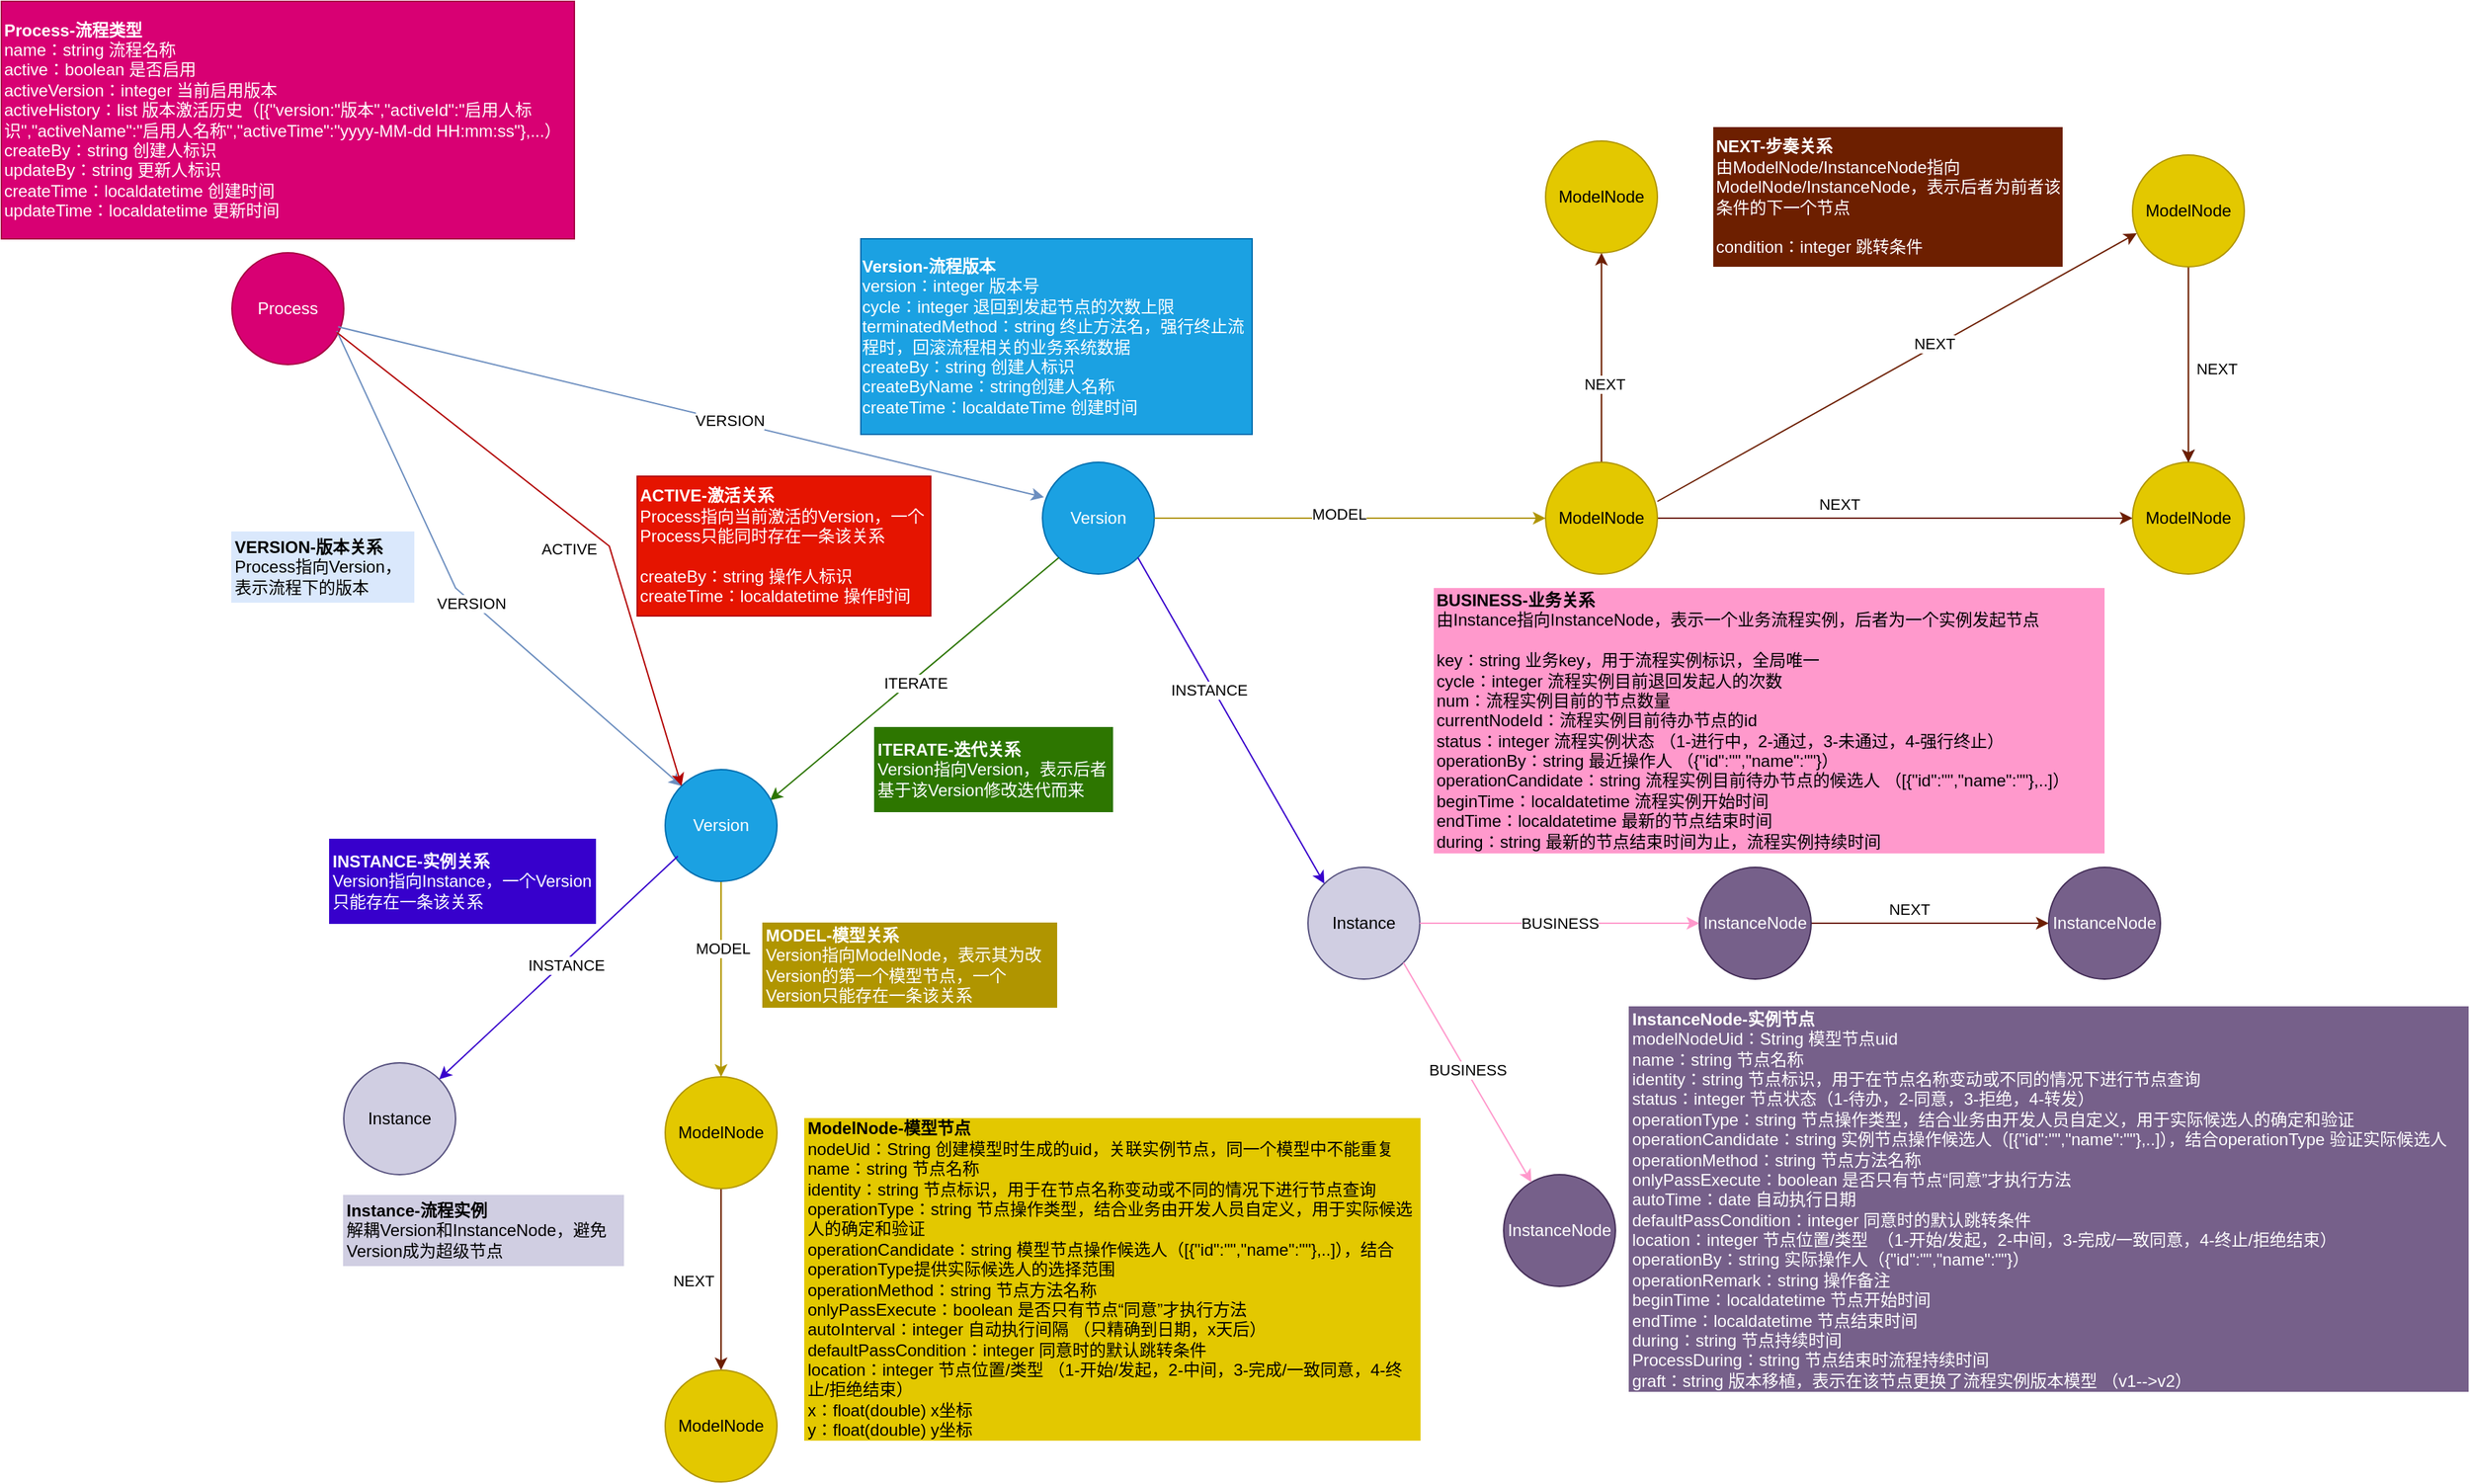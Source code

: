 <mxfile version="24.4.4" type="device">
  <diagram name="第 1 页" id="mvng7VXiiR6nbuOvjNEm">
    <mxGraphModel dx="2261" dy="1915" grid="1" gridSize="10" guides="1" tooltips="1" connect="1" arrows="1" fold="1" page="1" pageScale="1" pageWidth="827" pageHeight="1169" math="0" shadow="0">
      <root>
        <mxCell id="0" />
        <mxCell id="1" parent="0" />
        <mxCell id="gAPJxlzcZR4D2_HXCBE--2" value="Process" style="ellipse;whiteSpace=wrap;html=1;aspect=fixed;fillColor=#d80073;strokeColor=#A50040;fontColor=#ffffff;" parent="1" vertex="1">
          <mxGeometry x="-390" y="90" width="80" height="80" as="geometry" />
        </mxCell>
        <mxCell id="gAPJxlzcZR4D2_HXCBE--67" value="" style="edgeStyle=orthogonalEdgeStyle;rounded=0;orthogonalLoop=1;jettySize=auto;html=1;exitX=0.5;exitY=1;exitDx=0;exitDy=0;fillColor=#e3c800;strokeColor=#B09500;" parent="1" source="gAPJxlzcZR4D2_HXCBE--11" target="gAPJxlzcZR4D2_HXCBE--66" edge="1">
          <mxGeometry relative="1" as="geometry" />
        </mxCell>
        <mxCell id="gAPJxlzcZR4D2_HXCBE--68" value="MODEL" style="edgeLabel;html=1;align=center;verticalAlign=middle;resizable=0;points=[];" parent="gAPJxlzcZR4D2_HXCBE--67" vertex="1" connectable="0">
          <mxGeometry x="-0.3" y="-1" relative="1" as="geometry">
            <mxPoint x="2" y="-1" as="offset" />
          </mxGeometry>
        </mxCell>
        <mxCell id="gAPJxlzcZR4D2_HXCBE--7" value="Version" style="ellipse;whiteSpace=wrap;html=1;aspect=fixed;fillColor=#1ba1e2;strokeColor=#006EAF;fontColor=#ffffff;" parent="1" vertex="1">
          <mxGeometry x="190" y="240" width="80" height="80" as="geometry" />
        </mxCell>
        <mxCell id="gAPJxlzcZR4D2_HXCBE--8" value="" style="endArrow=classic;html=1;rounded=0;fillColor=#dae8fc;strokeColor=#6c8ebf;shadow=0;entryX=0.013;entryY=0.313;entryDx=0;entryDy=0;entryPerimeter=0;exitX=0.95;exitY=0.663;exitDx=0;exitDy=0;exitPerimeter=0;" parent="1" source="gAPJxlzcZR4D2_HXCBE--2" target="gAPJxlzcZR4D2_HXCBE--7" edge="1">
          <mxGeometry width="50" height="50" relative="1" as="geometry">
            <mxPoint x="-310" y="150" as="sourcePoint" />
            <mxPoint x="200" y="270" as="targetPoint" />
          </mxGeometry>
        </mxCell>
        <mxCell id="gAPJxlzcZR4D2_HXCBE--9" value="VERSION" style="edgeLabel;html=1;align=center;verticalAlign=middle;resizable=0;points=[];" parent="gAPJxlzcZR4D2_HXCBE--8" vertex="1" connectable="0">
          <mxGeometry x="0.108" y="1" relative="1" as="geometry">
            <mxPoint as="offset" />
          </mxGeometry>
        </mxCell>
        <mxCell id="gAPJxlzcZR4D2_HXCBE--10" value="" style="endArrow=classic;html=1;rounded=0;entryX=0.938;entryY=0.275;entryDx=0;entryDy=0;entryPerimeter=0;exitX=0;exitY=1;exitDx=0;exitDy=0;fillColor=#60a917;strokeColor=#2D7600;" parent="1" source="gAPJxlzcZR4D2_HXCBE--7" target="gAPJxlzcZR4D2_HXCBE--11" edge="1">
          <mxGeometry width="50" height="50" relative="1" as="geometry">
            <mxPoint x="196.695" y="300.005" as="sourcePoint" />
            <mxPoint x="158" y="349" as="targetPoint" />
            <Array as="points" />
          </mxGeometry>
        </mxCell>
        <mxCell id="gAPJxlzcZR4D2_HXCBE--16" value="&lt;div style=&quot;background-color: rgb(30, 31, 34);&quot;&gt;&lt;pre style=&quot;&quot;&gt;&lt;font color=&quot;#bcbec4&quot; face=&quot;Times New Roman&quot;&gt;&lt;span style=&quot;font-size: 13.5pt;&quot;&gt;&lt;br&gt;&lt;/span&gt;&lt;/font&gt;&lt;/pre&gt;&lt;/div&gt;" style="edgeLabel;html=1;align=center;verticalAlign=middle;resizable=0;points=[];" parent="gAPJxlzcZR4D2_HXCBE--10" vertex="1" connectable="0">
          <mxGeometry x="-0.096" y="5" relative="1" as="geometry">
            <mxPoint as="offset" />
          </mxGeometry>
        </mxCell>
        <mxCell id="gAPJxlzcZR4D2_HXCBE--17" value="ITERATE" style="edgeLabel;html=1;align=center;verticalAlign=middle;resizable=0;points=[];" parent="gAPJxlzcZR4D2_HXCBE--10" vertex="1" connectable="0">
          <mxGeometry x="0.007" y="2" relative="1" as="geometry">
            <mxPoint as="offset" />
          </mxGeometry>
        </mxCell>
        <mxCell id="gAPJxlzcZR4D2_HXCBE--22" style="edgeStyle=orthogonalEdgeStyle;rounded=0;orthogonalLoop=1;jettySize=auto;html=1;exitX=1;exitY=0.5;exitDx=0;exitDy=0;fillColor=#e3c800;strokeColor=#B09500;" parent="1" source="gAPJxlzcZR4D2_HXCBE--7" target="gAPJxlzcZR4D2_HXCBE--21" edge="1">
          <mxGeometry relative="1" as="geometry" />
        </mxCell>
        <mxCell id="gAPJxlzcZR4D2_HXCBE--23" value="MODEL" style="edgeLabel;html=1;align=center;verticalAlign=middle;resizable=0;points=[];" parent="gAPJxlzcZR4D2_HXCBE--22" vertex="1" connectable="0">
          <mxGeometry x="-0.057" y="3" relative="1" as="geometry">
            <mxPoint as="offset" />
          </mxGeometry>
        </mxCell>
        <mxCell id="gAPJxlzcZR4D2_HXCBE--11" value="Version" style="ellipse;whiteSpace=wrap;html=1;aspect=fixed;fillColor=#1ba1e2;strokeColor=#006EAF;fontColor=#ffffff;" parent="1" vertex="1">
          <mxGeometry x="-80" y="460" width="80" height="80" as="geometry" />
        </mxCell>
        <mxCell id="gAPJxlzcZR4D2_HXCBE--12" value="" style="endArrow=classic;html=1;rounded=0;entryX=0;entryY=0;entryDx=0;entryDy=0;fillColor=#dae8fc;strokeColor=#6c8ebf;exitX=0.938;exitY=0.7;exitDx=0;exitDy=0;exitPerimeter=0;" parent="1" source="gAPJxlzcZR4D2_HXCBE--2" target="gAPJxlzcZR4D2_HXCBE--11" edge="1">
          <mxGeometry width="50" height="50" relative="1" as="geometry">
            <mxPoint x="-341" y="171" as="sourcePoint" />
            <mxPoint x="440" y="360" as="targetPoint" />
            <Array as="points">
              <mxPoint x="-230" y="330" />
            </Array>
          </mxGeometry>
        </mxCell>
        <mxCell id="gAPJxlzcZR4D2_HXCBE--13" value="VERSION" style="edgeLabel;html=1;align=center;verticalAlign=middle;resizable=0;points=[];" parent="gAPJxlzcZR4D2_HXCBE--12" vertex="1" connectable="0">
          <mxGeometry x="0.043" y="-1" relative="1" as="geometry">
            <mxPoint as="offset" />
          </mxGeometry>
        </mxCell>
        <mxCell id="gAPJxlzcZR4D2_HXCBE--90" value="" style="edgeStyle=orthogonalEdgeStyle;rounded=0;orthogonalLoop=1;jettySize=auto;html=1;fillColor=#a0522d;strokeColor=#6D1F00;" parent="1" source="gAPJxlzcZR4D2_HXCBE--21" target="gAPJxlzcZR4D2_HXCBE--24" edge="1">
          <mxGeometry relative="1" as="geometry" />
        </mxCell>
        <mxCell id="gAPJxlzcZR4D2_HXCBE--91" value="NEXT" style="edgeLabel;html=1;align=center;verticalAlign=middle;resizable=0;points=[];" parent="gAPJxlzcZR4D2_HXCBE--90" vertex="1" connectable="0">
          <mxGeometry x="-0.267" y="3" relative="1" as="geometry">
            <mxPoint x="5" y="-7" as="offset" />
          </mxGeometry>
        </mxCell>
        <mxCell id="gAPJxlzcZR4D2_HXCBE--92" value="" style="edgeStyle=orthogonalEdgeStyle;rounded=0;orthogonalLoop=1;jettySize=auto;html=1;fillColor=#a0522d;strokeColor=#6D1F00;" parent="1" source="gAPJxlzcZR4D2_HXCBE--21" target="gAPJxlzcZR4D2_HXCBE--28" edge="1">
          <mxGeometry relative="1" as="geometry" />
        </mxCell>
        <mxCell id="gAPJxlzcZR4D2_HXCBE--93" value="NEXT" style="edgeLabel;html=1;align=center;verticalAlign=middle;resizable=0;points=[];" parent="gAPJxlzcZR4D2_HXCBE--92" vertex="1" connectable="0">
          <mxGeometry x="-0.25" y="-2" relative="1" as="geometry">
            <mxPoint as="offset" />
          </mxGeometry>
        </mxCell>
        <mxCell id="gAPJxlzcZR4D2_HXCBE--21" value="ModelNode" style="ellipse;whiteSpace=wrap;html=1;aspect=fixed;fillColor=#e3c800;fontColor=#000000;strokeColor=#B09500;" parent="1" vertex="1">
          <mxGeometry x="550" y="240" width="80" height="80" as="geometry" />
        </mxCell>
        <mxCell id="gAPJxlzcZR4D2_HXCBE--24" value="ModelNode" style="ellipse;whiteSpace=wrap;html=1;aspect=fixed;fillColor=#e3c800;fontColor=#000000;strokeColor=#B09500;" parent="1" vertex="1">
          <mxGeometry x="970" y="240" width="80" height="80" as="geometry" />
        </mxCell>
        <mxCell id="gAPJxlzcZR4D2_HXCBE--52" value="" style="edgeStyle=orthogonalEdgeStyle;rounded=0;orthogonalLoop=1;jettySize=auto;html=1;" parent="1" source="gAPJxlzcZR4D2_HXCBE--26" target="gAPJxlzcZR4D2_HXCBE--24" edge="1">
          <mxGeometry relative="1" as="geometry" />
        </mxCell>
        <mxCell id="gAPJxlzcZR4D2_HXCBE--53" value="NEXT" style="edgeLabel;html=1;align=center;verticalAlign=middle;resizable=0;points=[];" parent="gAPJxlzcZR4D2_HXCBE--52" vertex="1" connectable="0">
          <mxGeometry x="0.08" y="3" relative="1" as="geometry">
            <mxPoint x="17" y="-3" as="offset" />
          </mxGeometry>
        </mxCell>
        <mxCell id="gAPJxlzcZR4D2_HXCBE--28" value="ModelNode" style="ellipse;whiteSpace=wrap;html=1;aspect=fixed;fillColor=#e3c800;fontColor=#000000;strokeColor=#B09500;" parent="1" vertex="1">
          <mxGeometry x="550" y="10" width="80" height="80" as="geometry" />
        </mxCell>
        <mxCell id="gAPJxlzcZR4D2_HXCBE--54" value="" style="endArrow=classic;html=1;rounded=0;exitX=0.113;exitY=0.775;exitDx=0;exitDy=0;exitPerimeter=0;entryX=1;entryY=0;entryDx=0;entryDy=0;fillColor=#6a00ff;strokeColor=#3700CC;" parent="1" source="gAPJxlzcZR4D2_HXCBE--11" target="gAPJxlzcZR4D2_HXCBE--55" edge="1">
          <mxGeometry width="50" height="50" relative="1" as="geometry">
            <mxPoint x="12.76" y="460" as="sourcePoint" />
            <mxPoint x="-69.996" y="531.716" as="targetPoint" />
          </mxGeometry>
        </mxCell>
        <mxCell id="gAPJxlzcZR4D2_HXCBE--56" value="INSTANCE" style="edgeLabel;html=1;align=center;verticalAlign=middle;resizable=0;points=[];" parent="gAPJxlzcZR4D2_HXCBE--54" vertex="1" connectable="0">
          <mxGeometry x="-0.042" y="2" relative="1" as="geometry">
            <mxPoint as="offset" />
          </mxGeometry>
        </mxCell>
        <mxCell id="gAPJxlzcZR4D2_HXCBE--55" value="Instance" style="ellipse;whiteSpace=wrap;html=1;aspect=fixed;fillColor=#d0cee2;strokeColor=#56517e;" parent="1" vertex="1">
          <mxGeometry x="-310" y="670" width="80" height="80" as="geometry" />
        </mxCell>
        <mxCell id="gAPJxlzcZR4D2_HXCBE--58" value="Instance" style="ellipse;whiteSpace=wrap;html=1;aspect=fixed;fillColor=#d0cee2;strokeColor=#56517e;" parent="1" vertex="1">
          <mxGeometry x="380" y="530" width="80" height="80" as="geometry" />
        </mxCell>
        <mxCell id="gAPJxlzcZR4D2_HXCBE--60" value="" style="endArrow=classic;html=1;rounded=0;exitX=1;exitY=1;exitDx=0;exitDy=0;entryX=0;entryY=0;entryDx=0;entryDy=0;fillColor=#6a00ff;strokeColor=#3700CC;" parent="1" source="gAPJxlzcZR4D2_HXCBE--7" target="gAPJxlzcZR4D2_HXCBE--58" edge="1">
          <mxGeometry width="50" height="50" relative="1" as="geometry">
            <mxPoint x="390" y="360" as="sourcePoint" />
            <mxPoint x="440" y="310" as="targetPoint" />
          </mxGeometry>
        </mxCell>
        <mxCell id="gAPJxlzcZR4D2_HXCBE--72" value="INSTANCE" style="edgeLabel;html=1;align=center;verticalAlign=middle;resizable=0;points=[];" parent="gAPJxlzcZR4D2_HXCBE--60" vertex="1" connectable="0">
          <mxGeometry x="-0.196" y="-4" relative="1" as="geometry">
            <mxPoint y="-1" as="offset" />
          </mxGeometry>
        </mxCell>
        <mxCell id="gAPJxlzcZR4D2_HXCBE--70" value="" style="edgeStyle=orthogonalEdgeStyle;rounded=0;orthogonalLoop=1;jettySize=auto;html=1;fillColor=#a0522d;strokeColor=#6D1F00;" parent="1" source="gAPJxlzcZR4D2_HXCBE--66" target="gAPJxlzcZR4D2_HXCBE--69" edge="1">
          <mxGeometry relative="1" as="geometry" />
        </mxCell>
        <mxCell id="gAPJxlzcZR4D2_HXCBE--71" value="NEXT" style="edgeLabel;html=1;align=center;verticalAlign=middle;resizable=0;points=[];" parent="gAPJxlzcZR4D2_HXCBE--70" vertex="1" connectable="0">
          <mxGeometry x="-0.025" y="-3" relative="1" as="geometry">
            <mxPoint x="-17" y="2" as="offset" />
          </mxGeometry>
        </mxCell>
        <mxCell id="gAPJxlzcZR4D2_HXCBE--66" value="ModelNode" style="ellipse;whiteSpace=wrap;html=1;aspect=fixed;fillColor=#e3c800;fontColor=#000000;strokeColor=#B09500;" parent="1" vertex="1">
          <mxGeometry x="-80" y="680" width="80" height="80" as="geometry" />
        </mxCell>
        <mxCell id="gAPJxlzcZR4D2_HXCBE--69" value="ModelNode" style="ellipse;whiteSpace=wrap;html=1;aspect=fixed;fillColor=#e3c800;fontColor=#000000;strokeColor=#B09500;" parent="1" vertex="1">
          <mxGeometry x="-80" y="890" width="80" height="80" as="geometry" />
        </mxCell>
        <mxCell id="gAPJxlzcZR4D2_HXCBE--77" value="" style="edgeStyle=orthogonalEdgeStyle;rounded=0;orthogonalLoop=1;jettySize=auto;html=1;strokeColor=#6D1F00;" parent="1" source="gAPJxlzcZR4D2_HXCBE--73" target="gAPJxlzcZR4D2_HXCBE--76" edge="1">
          <mxGeometry relative="1" as="geometry" />
        </mxCell>
        <mxCell id="gAPJxlzcZR4D2_HXCBE--78" value="NEXT" style="edgeLabel;html=1;align=center;verticalAlign=middle;resizable=0;points=[];" parent="gAPJxlzcZR4D2_HXCBE--77" vertex="1" connectable="0">
          <mxGeometry x="-0.175" y="4" relative="1" as="geometry">
            <mxPoint y="-6" as="offset" />
          </mxGeometry>
        </mxCell>
        <mxCell id="gAPJxlzcZR4D2_HXCBE--73" value="InstanceNode" style="ellipse;whiteSpace=wrap;html=1;aspect=fixed;fillColor=#76608a;fontColor=#ffffff;strokeColor=#432D57;" parent="1" vertex="1">
          <mxGeometry x="660" y="530" width="80" height="80" as="geometry" />
        </mxCell>
        <mxCell id="gAPJxlzcZR4D2_HXCBE--75" value="BUSINESS" style="endArrow=classic;html=1;rounded=0;exitX=1;exitY=0.5;exitDx=0;exitDy=0;entryX=0;entryY=0.5;entryDx=0;entryDy=0;fillColor=#647687;strokeColor=#FF99CC;fontColor=#000000;" parent="1" source="gAPJxlzcZR4D2_HXCBE--58" target="gAPJxlzcZR4D2_HXCBE--73" edge="1">
          <mxGeometry width="50" height="50" relative="1" as="geometry">
            <mxPoint x="390" y="360" as="sourcePoint" />
            <mxPoint x="440" y="310" as="targetPoint" />
          </mxGeometry>
        </mxCell>
        <mxCell id="gAPJxlzcZR4D2_HXCBE--76" value="InstanceNode" style="ellipse;whiteSpace=wrap;html=1;aspect=fixed;fillColor=#76608a;fontColor=#ffffff;strokeColor=#432D57;" parent="1" vertex="1">
          <mxGeometry x="910" y="530" width="80" height="80" as="geometry" />
        </mxCell>
        <mxCell id="gAPJxlzcZR4D2_HXCBE--79" value="InstanceNode" style="ellipse;whiteSpace=wrap;html=1;aspect=fixed;fillColor=#76608a;fontColor=#ffffff;strokeColor=#432D57;" parent="1" vertex="1">
          <mxGeometry x="520" y="750" width="80" height="80" as="geometry" />
        </mxCell>
        <mxCell id="gAPJxlzcZR4D2_HXCBE--81" value="" style="endArrow=classic;html=1;rounded=0;exitX=1;exitY=1;exitDx=0;exitDy=0;fillColor=#647687;strokeColor=#FF99CC;" parent="1" source="gAPJxlzcZR4D2_HXCBE--58" target="gAPJxlzcZR4D2_HXCBE--79" edge="1">
          <mxGeometry width="50" height="50" relative="1" as="geometry">
            <mxPoint x="360" y="430" as="sourcePoint" />
            <mxPoint x="420" y="470" as="targetPoint" />
          </mxGeometry>
        </mxCell>
        <mxCell id="gAPJxlzcZR4D2_HXCBE--82" value="BUSINESS" style="edgeLabel;html=1;align=center;verticalAlign=middle;resizable=0;points=[];" parent="gAPJxlzcZR4D2_HXCBE--81" vertex="1" connectable="0">
          <mxGeometry x="-0.015" y="2" relative="1" as="geometry">
            <mxPoint x="-1" as="offset" />
          </mxGeometry>
        </mxCell>
        <mxCell id="gAPJxlzcZR4D2_HXCBE--83" value="" style="endArrow=classic;html=1;rounded=0;fillColor=#e51400;strokeColor=#B20000;entryX=0;entryY=0;entryDx=0;entryDy=0;exitX=0.938;exitY=0.713;exitDx=0;exitDy=0;exitPerimeter=0;" parent="1" source="gAPJxlzcZR4D2_HXCBE--2" target="gAPJxlzcZR4D2_HXCBE--11" edge="1">
          <mxGeometry width="50" height="50" relative="1" as="geometry">
            <mxPoint x="-310" y="150" as="sourcePoint" />
            <mxPoint x="20" y="410" as="targetPoint" />
            <Array as="points">
              <mxPoint x="-120" y="300" />
            </Array>
          </mxGeometry>
        </mxCell>
        <mxCell id="gAPJxlzcZR4D2_HXCBE--84" value="ACTIVE" style="edgeLabel;html=1;align=center;verticalAlign=middle;resizable=0;points=[];" parent="gAPJxlzcZR4D2_HXCBE--83" vertex="1" connectable="0">
          <mxGeometry x="-0.232" y="-1" relative="1" as="geometry">
            <mxPoint x="37" y="53" as="offset" />
          </mxGeometry>
        </mxCell>
        <mxCell id="gAPJxlzcZR4D2_HXCBE--89" value="" style="edgeStyle=orthogonalEdgeStyle;rounded=0;orthogonalLoop=1;jettySize=auto;html=1;fillColor=#a0522d;strokeColor=#6D1F00;" parent="1" source="gAPJxlzcZR4D2_HXCBE--26" target="gAPJxlzcZR4D2_HXCBE--24" edge="1">
          <mxGeometry relative="1" as="geometry" />
        </mxCell>
        <mxCell id="gAPJxlzcZR4D2_HXCBE--26" value="ModelNode" style="ellipse;whiteSpace=wrap;html=1;aspect=fixed;fillColor=#e3c800;fontColor=#000000;strokeColor=#B09500;" parent="1" vertex="1">
          <mxGeometry x="970" y="20" width="80" height="80" as="geometry" />
        </mxCell>
        <mxCell id="gAPJxlzcZR4D2_HXCBE--94" value="" style="endArrow=classic;html=1;rounded=0;entryX=0.038;entryY=0.7;entryDx=0;entryDy=0;fillColor=#a0522d;strokeColor=#6D1F00;exitX=1;exitY=0.35;exitDx=0;exitDy=0;exitPerimeter=0;entryPerimeter=0;" parent="1" source="gAPJxlzcZR4D2_HXCBE--21" target="gAPJxlzcZR4D2_HXCBE--26" edge="1">
          <mxGeometry width="50" height="50" relative="1" as="geometry">
            <mxPoint x="430" y="260" as="sourcePoint" />
            <mxPoint x="480" y="210" as="targetPoint" />
          </mxGeometry>
        </mxCell>
        <mxCell id="gAPJxlzcZR4D2_HXCBE--95" value="NEXT" style="edgeLabel;html=1;align=center;verticalAlign=middle;resizable=0;points=[];" parent="gAPJxlzcZR4D2_HXCBE--94" vertex="1" connectable="0">
          <mxGeometry x="0.16" y="2" relative="1" as="geometry">
            <mxPoint as="offset" />
          </mxGeometry>
        </mxCell>
        <mxCell id="gAPJxlzcZR4D2_HXCBE--110" value="&lt;div style=&quot;text-align: left;&quot;&gt;&lt;b&gt;Version-流程版本&lt;/b&gt;&lt;/div&gt;&lt;div style=&quot;text-align: left;&quot;&gt;version：integer 版本号&lt;/div&gt;&lt;div style=&quot;text-align: left;&quot;&gt;cycle：integer 退回到发起节点的次数上限&lt;/div&gt;&lt;div style=&quot;text-align: left;&quot;&gt;terminatedMethod：string 终止方法名，强行终止流程时，回滚流程相关的业务系统数据&lt;/div&gt;&lt;div style=&quot;text-align: left;&quot;&gt;createBy：string 创建人标识&lt;/div&gt;&lt;div style=&quot;text-align: left;&quot;&gt;createByName：string创建人名称&lt;/div&gt;&lt;div style=&quot;text-align: left;&quot;&gt;createTime：localdateTime 创建时间&lt;/div&gt;" style="text;html=1;align=center;verticalAlign=middle;whiteSpace=wrap;rounded=0;fillColor=#1ba1e2;fontColor=#ffffff;strokeColor=#006EAF;" parent="1" vertex="1">
          <mxGeometry x="60" y="80" width="280" height="140" as="geometry" />
        </mxCell>
        <mxCell id="gAPJxlzcZR4D2_HXCBE--115" value="&lt;div style=&quot;&quot;&gt;&lt;b style=&quot;background-color: initial;&quot;&gt;Process-流程类型&lt;/b&gt;&lt;/div&gt;&lt;div style=&quot;&quot;&gt;&lt;div style=&quot;&quot;&gt;name：string 流程名称&lt;/div&gt;&lt;div&gt;&lt;span style=&quot;background-color: initial;&quot;&gt;active：boolean 是否启用&lt;/span&gt;&lt;br&gt;&lt;/div&gt;&lt;div&gt;&lt;span style=&quot;background-color: initial;&quot;&gt;activeVersion：integer 当前启用版本&lt;/span&gt;&lt;br&gt;&lt;/div&gt;&lt;div&gt;&lt;span style=&quot;background-color: initial;&quot;&gt;activeHistory：list 版本激活历史（[{&quot;version:&quot;版本&quot;,&quot;activeId&quot;:&quot;启用人标识&quot;,&quot;activeName&quot;:&quot;启用人名称&quot;,&quot;activeTime&quot;:&quot;yyyy-MM-dd HH:mm:ss&quot;},...）&lt;/span&gt;&lt;br&gt;&lt;/div&gt;&lt;div&gt;&lt;span style=&quot;background-color: initial;&quot;&gt;createBy：string 创建人标识&lt;/span&gt;&lt;br&gt;&lt;/div&gt;&lt;div&gt;&lt;span style=&quot;background-color: initial;&quot;&gt;updateBy：string 更新人标识&lt;/span&gt;&lt;br&gt;&lt;/div&gt;&lt;div&gt;&lt;span style=&quot;background-color: initial;&quot;&gt;createTime：localdatetime 创建时间&lt;/span&gt;&lt;br&gt;&lt;/div&gt;&lt;div&gt;&lt;span style=&quot;background-color: initial;&quot;&gt;updateTime：localdatetime 更新时间&lt;/span&gt;&lt;/div&gt;&lt;/div&gt;" style="text;html=1;align=left;verticalAlign=middle;whiteSpace=wrap;rounded=0;fillColor=#d80073;fontColor=#ffffff;strokeColor=#A50040;" parent="1" vertex="1">
          <mxGeometry x="-555" y="-90" width="410" height="170" as="geometry" />
        </mxCell>
        <mxCell id="gAPJxlzcZR4D2_HXCBE--116" value="&lt;b&gt;Instance-流程实例&lt;/b&gt;&lt;div&gt;&lt;div&gt;解耦Version和InstanceNode，避免Version成为超级节点&lt;/div&gt;&lt;/div&gt;" style="text;html=1;align=left;verticalAlign=middle;whiteSpace=wrap;rounded=0;fillColor=#d0cee2;strokeColor=#d0cee2;" parent="1" vertex="1">
          <mxGeometry x="-310" y="765" width="200" height="50" as="geometry" />
        </mxCell>
        <mxCell id="gAPJxlzcZR4D2_HXCBE--117" value="&lt;b&gt;ModelNode-模型节点&lt;/b&gt;&lt;div&gt;&lt;div style=&quot;&quot;&gt;nodeUid：String 创建模型时生成的uid，关联实例节点，同一个模型中不能重复&lt;/div&gt;&lt;div style=&quot;&quot;&gt;name：string 节点名称&lt;/div&gt;&lt;div style=&quot;&quot;&gt;identity：string 节点标识，用于在节点名称变动或不同的情况下进行节点查询&lt;/div&gt;&lt;div style=&quot;&quot;&gt;operationType：string 节点操作类型，结合业务由开发人员自定义，用于实际候选人的确定和验证&lt;/div&gt;&lt;div style=&quot;&quot;&gt;operationCandidate：string 模型节点操作候选人（[{&quot;id&quot;:&quot;&quot;,&quot;name&quot;:&quot;&quot;},..]），结合operationType提供实际候选人的选择范围&lt;/div&gt;&lt;div style=&quot;&quot;&gt;operationMethod：string 节点方法名称&lt;/div&gt;&lt;div style=&quot;&quot;&gt;onlyPassExecute：boolean 是否只有节点“同意”才执行方法&lt;/div&gt;&lt;div style=&quot;&quot;&gt;autoInterval：integer 自动执行间隔 （只精确到日期，x天后）&lt;/div&gt;&lt;div style=&quot;&quot;&gt;defaultPassCondition：integer 同意时的默认跳转条件&lt;/div&gt;&lt;div style=&quot;&quot;&gt;location：integer 节点位置/类型 （1-开始/发起，2-中间，3-完成/一致同意，4-终止/拒绝结束）&lt;/div&gt;&lt;div style=&quot;&quot;&gt;x：float(double) x坐标&lt;/div&gt;&lt;div style=&quot;&quot;&gt;y：float(double) y坐标&lt;/div&gt;&lt;/div&gt;" style="text;html=1;align=left;verticalAlign=middle;whiteSpace=wrap;rounded=0;fillColor=#e3c800;fontColor=#000000;strokeColor=#E3C800;" parent="1" vertex="1">
          <mxGeometry x="20" y="710" width="440" height="230" as="geometry" />
        </mxCell>
        <mxCell id="gAPJxlzcZR4D2_HXCBE--118" value="&lt;b&gt;InstanceNode-实例节点&lt;/b&gt;&lt;div&gt;&lt;div style=&quot;&quot;&gt;modelNodeUid：String 模型节点uid&lt;/div&gt;&lt;div style=&quot;&quot;&gt;name：string 节点名称&lt;/div&gt;&lt;div style=&quot;&quot;&gt;identity：string 节点标识，用于在节点名称变动或不同的情况下进行节点查询&lt;/div&gt;&lt;div style=&quot;&quot;&gt;status：integer 节点状态（1-待办，2-同意，3-拒绝，4-转发）&lt;/div&gt;&lt;div style=&quot;&quot;&gt;operationType：string 节点操作类型，结合业务由开发人员自定义，用于实际候选人的确定和验证&lt;/div&gt;&lt;div style=&quot;&quot;&gt;operationCandidate：string 实例节点操作候选人（[{&quot;id&quot;:&quot;&quot;,&quot;name&quot;:&quot;&quot;},..]），结合operationType 验证实际候选人&lt;/div&gt;&lt;div style=&quot;&quot;&gt;operationMethod：string 节点方法名称&lt;/div&gt;&lt;div style=&quot;&quot;&gt;onlyPassExecute：boolean 是否只有节点“同意”才执行方法&lt;/div&gt;&lt;div style=&quot;&quot;&gt;autoTime：date 自动执行日期&lt;/div&gt;&lt;div style=&quot;&quot;&gt;defaultPassCondition：integer 同意时的默认跳转条件&lt;/div&gt;&lt;div style=&quot;&quot;&gt;location：integer 节点位置/类型&amp;nbsp;&amp;nbsp;&lt;span style=&quot;background-color: initial;&quot;&gt;（1-开始/发起，2-中间，3-完成/一致同意，4-终止/拒绝结束）&lt;/span&gt;&lt;/div&gt;&lt;div style=&quot;&quot;&gt;operationBy：string 实际操作人（{&quot;id&quot;:&quot;&quot;,&quot;name&quot;:&quot;&quot;}）&lt;/div&gt;&lt;div style=&quot;&quot;&gt;operationRemark：string 操作备注&lt;/div&gt;&lt;div style=&quot;&quot;&gt;beginTime：localdatetime 节点开始时间&lt;/div&gt;&lt;div style=&quot;&quot;&gt;endTime：localdatetime 节点结束时间&lt;/div&gt;&lt;div style=&quot;&quot;&gt;during：string 节点持续时间&lt;/div&gt;&lt;div style=&quot;&quot;&gt;ProcessDuring：string 节点结束时流程持续时间&lt;/div&gt;&lt;/div&gt;&lt;div style=&quot;&quot;&gt;graft：string&amp;nbsp;版本移植，表示在该节点更换了流程实例版本模型 （v1--&amp;gt;v2）&lt;/div&gt;" style="text;html=1;align=left;verticalAlign=middle;whiteSpace=wrap;rounded=0;fillColor=#76608a;fontColor=#ffffff;strokeColor=#76608a;" parent="1" vertex="1">
          <mxGeometry x="610" y="630" width="600" height="275" as="geometry" />
        </mxCell>
        <mxCell id="gAPJxlzcZR4D2_HXCBE--120" value="&lt;b&gt;ACTIVE-激活关系&lt;/b&gt;&lt;div&gt;Process指向当前激活的Version，一个Process只能同时存在一条该关系&lt;/div&gt;&lt;div&gt;&lt;br&gt;&lt;/div&gt;&lt;div&gt;createBy：string&amp;nbsp;操作人标识&lt;/div&gt;&lt;div&gt;createTime：localdatetime&amp;nbsp;操作时间&lt;/div&gt;" style="text;html=1;align=left;verticalAlign=middle;whiteSpace=wrap;rounded=0;fillColor=#e51400;fontColor=#ffffff;strokeColor=#B20000;" parent="1" vertex="1">
          <mxGeometry x="-100" y="250" width="210" height="100" as="geometry" />
        </mxCell>
        <mxCell id="gAPJxlzcZR4D2_HXCBE--121" value="&lt;b&gt;VERSION-版本关系&lt;/b&gt;&lt;div&gt;Process指向Version，表示流程下的版本&lt;/div&gt;" style="text;html=1;align=left;verticalAlign=middle;whiteSpace=wrap;rounded=0;fillColor=#dae8fc;strokeColor=#dae8fc;" parent="1" vertex="1">
          <mxGeometry x="-390" y="290" width="130" height="50" as="geometry" />
        </mxCell>
        <mxCell id="gAPJxlzcZR4D2_HXCBE--122" value="&lt;b&gt;MODEL-模型关系&lt;/b&gt;&lt;div&gt;Version指向ModelNode，表示其为改Version的第一个模型节点，一个Version只能存在一条该关系&lt;/div&gt;" style="text;html=1;align=left;verticalAlign=middle;whiteSpace=wrap;rounded=0;fillColor=#B09500;fontColor=#ffffff;strokeColor=#B09500;" parent="1" vertex="1">
          <mxGeometry x="-10" y="570" width="210" height="60" as="geometry" />
        </mxCell>
        <mxCell id="gAPJxlzcZR4D2_HXCBE--123" value="&lt;b&gt;INSTANCE-实例关系&lt;/b&gt;&lt;div&gt;Version指向Instance，一个Version只能存在一条该关系&lt;/div&gt;" style="text;html=1;align=left;verticalAlign=middle;whiteSpace=wrap;rounded=0;fillColor=#3700CC;fontColor=#ffffff;strokeColor=#3700CC;" parent="1" vertex="1">
          <mxGeometry x="-320" y="510" width="190" height="60" as="geometry" />
        </mxCell>
        <mxCell id="gAPJxlzcZR4D2_HXCBE--124" value="&lt;div style=&quot;&quot;&gt;&lt;b&gt;ITERATE-迭代关系&lt;/b&gt;&lt;/div&gt;&lt;div style=&quot;&quot;&gt;Version指向Version，表示后者基于该Version修改迭代而来&lt;/div&gt;" style="text;html=1;align=left;verticalAlign=middle;whiteSpace=wrap;rounded=0;fillColor=#2D7600;fontColor=#ffffff;strokeColor=#2D7600;" parent="1" vertex="1">
          <mxGeometry x="70" y="430" width="170" height="60" as="geometry" />
        </mxCell>
        <mxCell id="gAPJxlzcZR4D2_HXCBE--127" value="&lt;b&gt;NEXT-步奏关系&lt;/b&gt;&lt;div&gt;由ModelNode/InstanceNode指向&lt;span style=&quot;background-color: initial;&quot;&gt;ModelNode/InstanceNode，表示后者为前者该条件的下一个节点&lt;/span&gt;&lt;/div&gt;&lt;div&gt;&lt;span style=&quot;background-color: initial;&quot;&gt;&lt;br&gt;&lt;/span&gt;&lt;/div&gt;&lt;div&gt;&lt;span style=&quot;background-color: initial;&quot;&gt;condition：integer&amp;nbsp;跳转条件&lt;/span&gt;&lt;/div&gt;" style="text;html=1;align=left;verticalAlign=middle;whiteSpace=wrap;rounded=0;fillColor=#6D1F00;fontColor=#FFFFFF;" parent="1" vertex="1">
          <mxGeometry x="670" width="250" height="100" as="geometry" />
        </mxCell>
        <mxCell id="gAPJxlzcZR4D2_HXCBE--128" value="&lt;div&gt;&lt;b&gt;BUSINESS-业务关系&lt;/b&gt;&lt;/div&gt;&lt;div&gt;&lt;span style=&quot;background-color: initial;&quot;&gt;由Instance指向InstanceNode，&lt;/span&gt;&lt;span style=&quot;background-color: initial;&quot;&gt;表示一个业务流程实例，后者为一个实例发起节点&lt;/span&gt;&lt;/div&gt;&lt;div&gt;&lt;br&gt;&lt;/div&gt;&lt;div&gt;key：string 业务key，用于流程实例标识，全局唯一&lt;/div&gt;&lt;div&gt;cycle：integer 流程实例目前退回发起人的次数&lt;/div&gt;&lt;div&gt;num：流程实例目前的节点数量&lt;/div&gt;&lt;div&gt;currentNodeId：流程实例目前待办节点的id&lt;/div&gt;&lt;div&gt;status：integer 流程实例状态 （1-进行中，2-通过，3-未通过，4-强行终止）&lt;/div&gt;&lt;div&gt;operationBy：string 最近操作人 （{&quot;id&quot;:&quot;&quot;,&quot;name&quot;:&quot;&quot;}）&lt;/div&gt;&lt;div&gt;operationCandidate：string 流程实例目前待办节点的候选人 （[{&quot;id&quot;:&quot;&quot;,&quot;name&quot;:&quot;&quot;},..]）&lt;/div&gt;&lt;div&gt;beginTime：localdatetime 流程实例开始时间&lt;/div&gt;&lt;div&gt;endTime：localdatetime 最新的节点结束时间&lt;/div&gt;&lt;div&gt;during：string 最新的节点结束时间为止，流程实例持续时间&lt;/div&gt;" style="text;html=1;align=left;verticalAlign=middle;whiteSpace=wrap;rounded=0;fillColor=#FF99CC;" parent="1" vertex="1">
          <mxGeometry x="470" y="330" width="480" height="190" as="geometry" />
        </mxCell>
      </root>
    </mxGraphModel>
  </diagram>
</mxfile>
